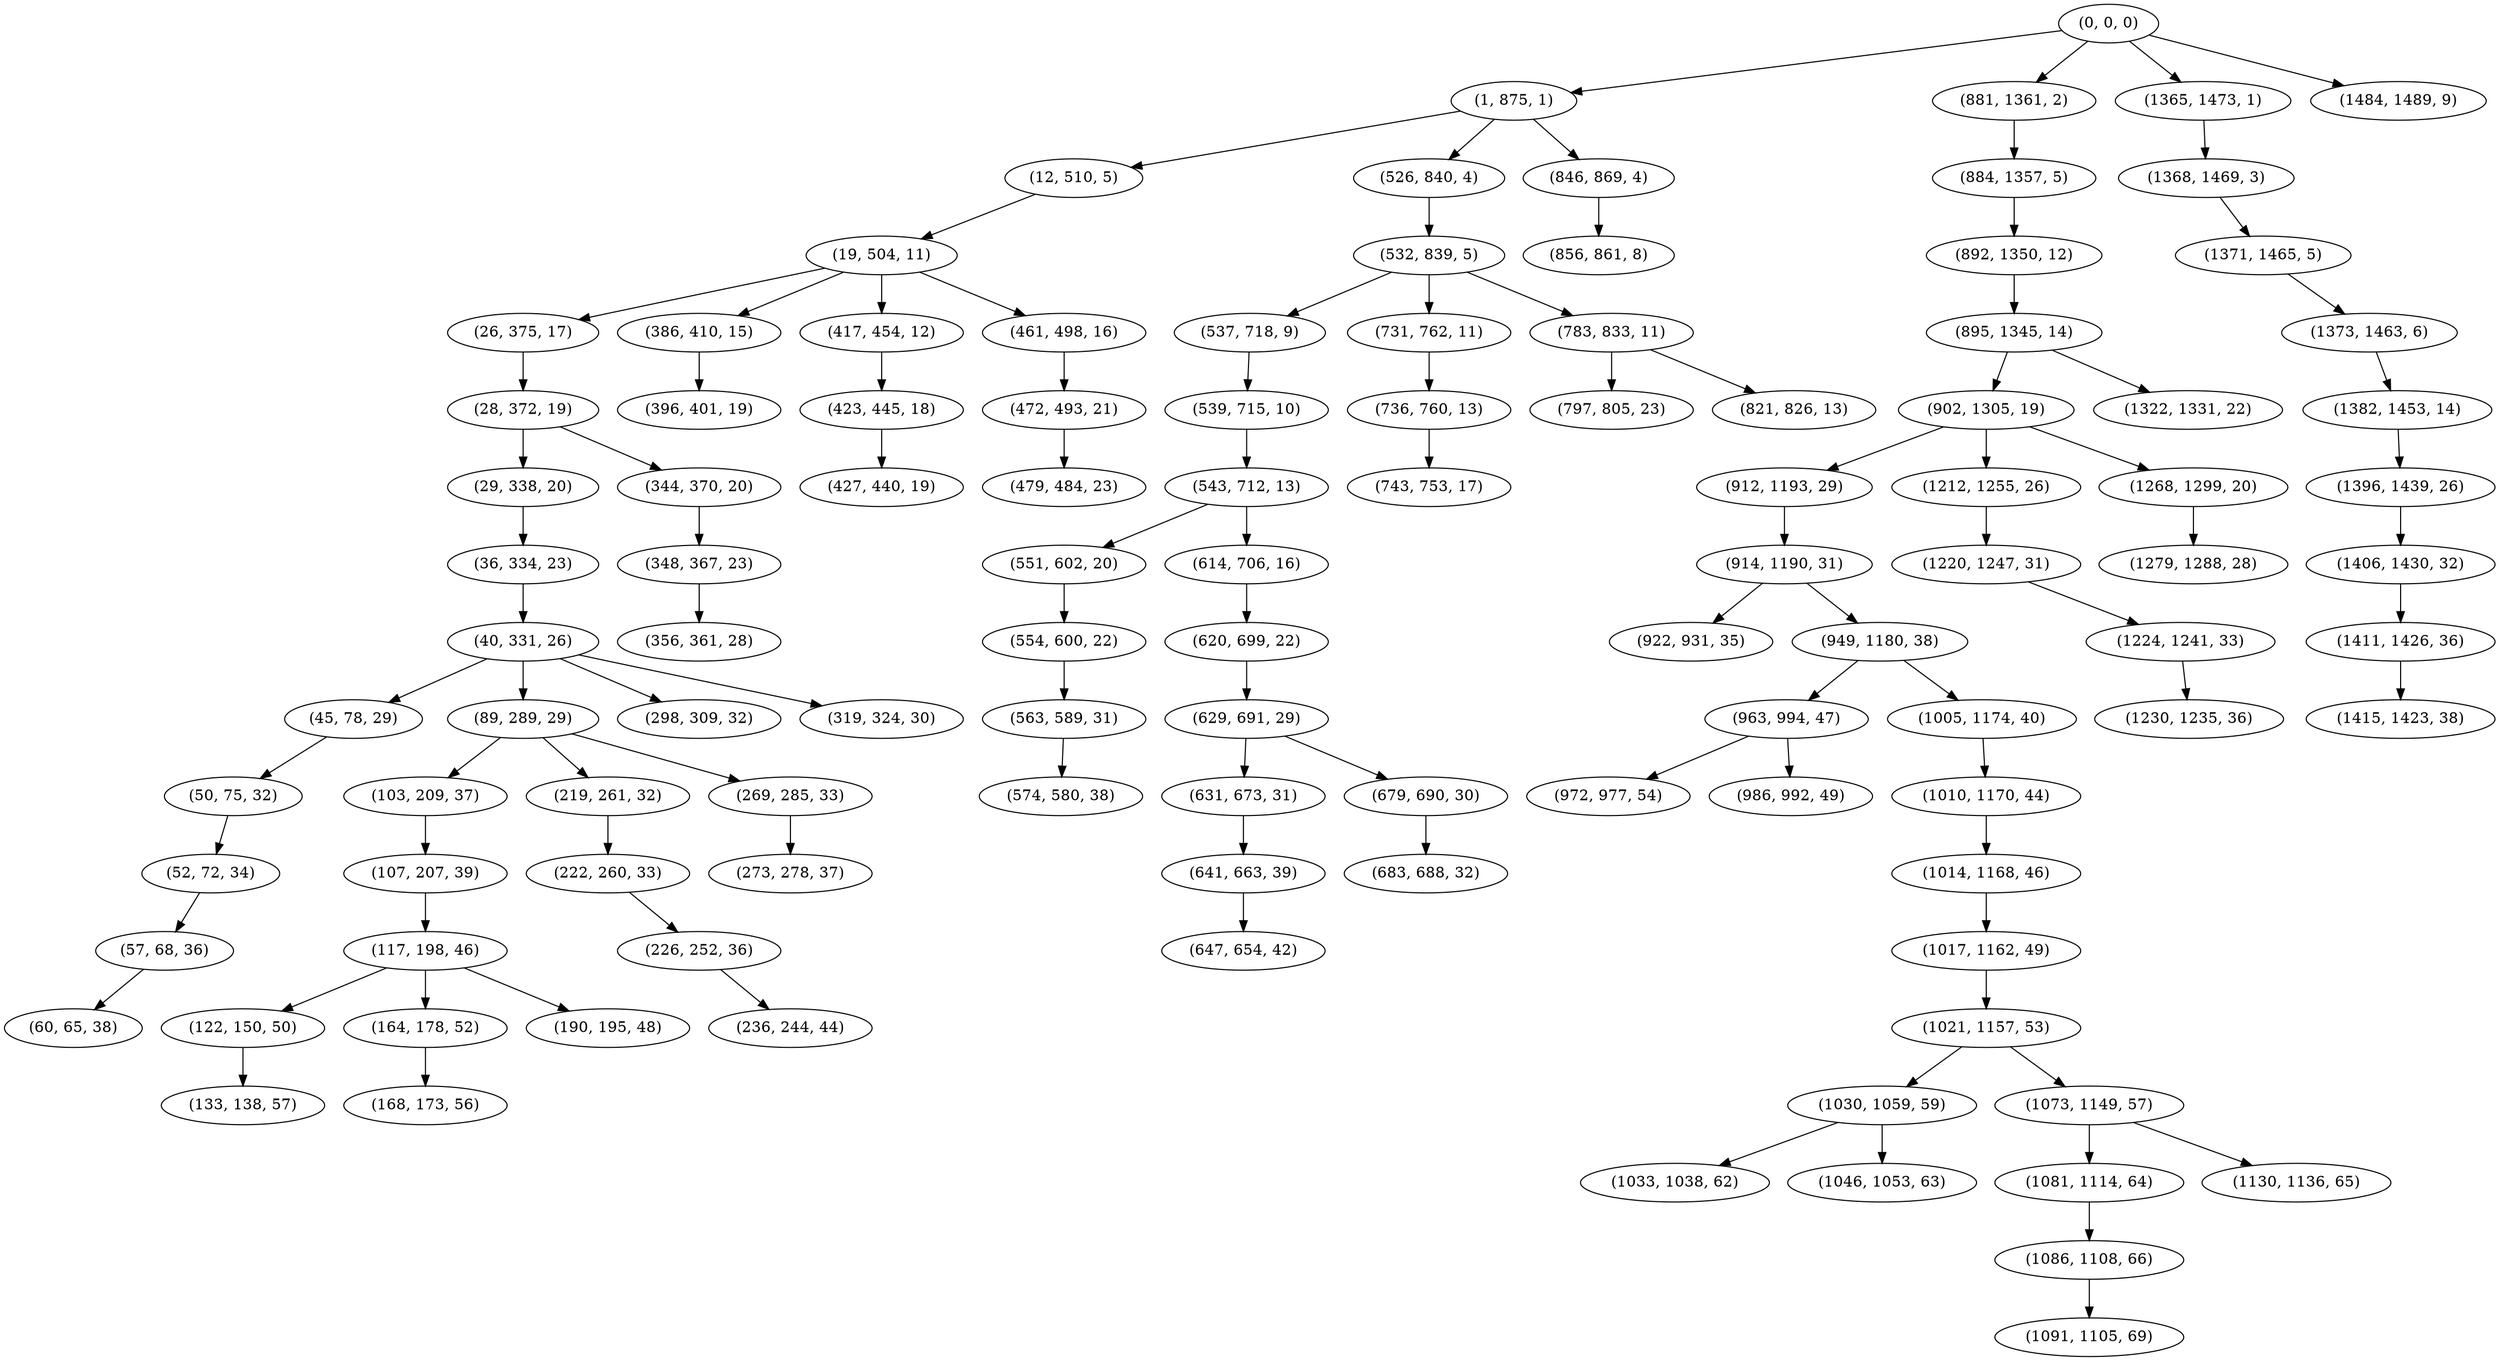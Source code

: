 digraph tree {
    "(0, 0, 0)";
    "(1, 875, 1)";
    "(12, 510, 5)";
    "(19, 504, 11)";
    "(26, 375, 17)";
    "(28, 372, 19)";
    "(29, 338, 20)";
    "(36, 334, 23)";
    "(40, 331, 26)";
    "(45, 78, 29)";
    "(50, 75, 32)";
    "(52, 72, 34)";
    "(57, 68, 36)";
    "(60, 65, 38)";
    "(89, 289, 29)";
    "(103, 209, 37)";
    "(107, 207, 39)";
    "(117, 198, 46)";
    "(122, 150, 50)";
    "(133, 138, 57)";
    "(164, 178, 52)";
    "(168, 173, 56)";
    "(190, 195, 48)";
    "(219, 261, 32)";
    "(222, 260, 33)";
    "(226, 252, 36)";
    "(236, 244, 44)";
    "(269, 285, 33)";
    "(273, 278, 37)";
    "(298, 309, 32)";
    "(319, 324, 30)";
    "(344, 370, 20)";
    "(348, 367, 23)";
    "(356, 361, 28)";
    "(386, 410, 15)";
    "(396, 401, 19)";
    "(417, 454, 12)";
    "(423, 445, 18)";
    "(427, 440, 19)";
    "(461, 498, 16)";
    "(472, 493, 21)";
    "(479, 484, 23)";
    "(526, 840, 4)";
    "(532, 839, 5)";
    "(537, 718, 9)";
    "(539, 715, 10)";
    "(543, 712, 13)";
    "(551, 602, 20)";
    "(554, 600, 22)";
    "(563, 589, 31)";
    "(574, 580, 38)";
    "(614, 706, 16)";
    "(620, 699, 22)";
    "(629, 691, 29)";
    "(631, 673, 31)";
    "(641, 663, 39)";
    "(647, 654, 42)";
    "(679, 690, 30)";
    "(683, 688, 32)";
    "(731, 762, 11)";
    "(736, 760, 13)";
    "(743, 753, 17)";
    "(783, 833, 11)";
    "(797, 805, 23)";
    "(821, 826, 13)";
    "(846, 869, 4)";
    "(856, 861, 8)";
    "(881, 1361, 2)";
    "(884, 1357, 5)";
    "(892, 1350, 12)";
    "(895, 1345, 14)";
    "(902, 1305, 19)";
    "(912, 1193, 29)";
    "(914, 1190, 31)";
    "(922, 931, 35)";
    "(949, 1180, 38)";
    "(963, 994, 47)";
    "(972, 977, 54)";
    "(986, 992, 49)";
    "(1005, 1174, 40)";
    "(1010, 1170, 44)";
    "(1014, 1168, 46)";
    "(1017, 1162, 49)";
    "(1021, 1157, 53)";
    "(1030, 1059, 59)";
    "(1033, 1038, 62)";
    "(1046, 1053, 63)";
    "(1073, 1149, 57)";
    "(1081, 1114, 64)";
    "(1086, 1108, 66)";
    "(1091, 1105, 69)";
    "(1130, 1136, 65)";
    "(1212, 1255, 26)";
    "(1220, 1247, 31)";
    "(1224, 1241, 33)";
    "(1230, 1235, 36)";
    "(1268, 1299, 20)";
    "(1279, 1288, 28)";
    "(1322, 1331, 22)";
    "(1365, 1473, 1)";
    "(1368, 1469, 3)";
    "(1371, 1465, 5)";
    "(1373, 1463, 6)";
    "(1382, 1453, 14)";
    "(1396, 1439, 26)";
    "(1406, 1430, 32)";
    "(1411, 1426, 36)";
    "(1415, 1423, 38)";
    "(1484, 1489, 9)";
    "(0, 0, 0)" -> "(1, 875, 1)";
    "(0, 0, 0)" -> "(881, 1361, 2)";
    "(0, 0, 0)" -> "(1365, 1473, 1)";
    "(0, 0, 0)" -> "(1484, 1489, 9)";
    "(1, 875, 1)" -> "(12, 510, 5)";
    "(1, 875, 1)" -> "(526, 840, 4)";
    "(1, 875, 1)" -> "(846, 869, 4)";
    "(12, 510, 5)" -> "(19, 504, 11)";
    "(19, 504, 11)" -> "(26, 375, 17)";
    "(19, 504, 11)" -> "(386, 410, 15)";
    "(19, 504, 11)" -> "(417, 454, 12)";
    "(19, 504, 11)" -> "(461, 498, 16)";
    "(26, 375, 17)" -> "(28, 372, 19)";
    "(28, 372, 19)" -> "(29, 338, 20)";
    "(28, 372, 19)" -> "(344, 370, 20)";
    "(29, 338, 20)" -> "(36, 334, 23)";
    "(36, 334, 23)" -> "(40, 331, 26)";
    "(40, 331, 26)" -> "(45, 78, 29)";
    "(40, 331, 26)" -> "(89, 289, 29)";
    "(40, 331, 26)" -> "(298, 309, 32)";
    "(40, 331, 26)" -> "(319, 324, 30)";
    "(45, 78, 29)" -> "(50, 75, 32)";
    "(50, 75, 32)" -> "(52, 72, 34)";
    "(52, 72, 34)" -> "(57, 68, 36)";
    "(57, 68, 36)" -> "(60, 65, 38)";
    "(89, 289, 29)" -> "(103, 209, 37)";
    "(89, 289, 29)" -> "(219, 261, 32)";
    "(89, 289, 29)" -> "(269, 285, 33)";
    "(103, 209, 37)" -> "(107, 207, 39)";
    "(107, 207, 39)" -> "(117, 198, 46)";
    "(117, 198, 46)" -> "(122, 150, 50)";
    "(117, 198, 46)" -> "(164, 178, 52)";
    "(117, 198, 46)" -> "(190, 195, 48)";
    "(122, 150, 50)" -> "(133, 138, 57)";
    "(164, 178, 52)" -> "(168, 173, 56)";
    "(219, 261, 32)" -> "(222, 260, 33)";
    "(222, 260, 33)" -> "(226, 252, 36)";
    "(226, 252, 36)" -> "(236, 244, 44)";
    "(269, 285, 33)" -> "(273, 278, 37)";
    "(344, 370, 20)" -> "(348, 367, 23)";
    "(348, 367, 23)" -> "(356, 361, 28)";
    "(386, 410, 15)" -> "(396, 401, 19)";
    "(417, 454, 12)" -> "(423, 445, 18)";
    "(423, 445, 18)" -> "(427, 440, 19)";
    "(461, 498, 16)" -> "(472, 493, 21)";
    "(472, 493, 21)" -> "(479, 484, 23)";
    "(526, 840, 4)" -> "(532, 839, 5)";
    "(532, 839, 5)" -> "(537, 718, 9)";
    "(532, 839, 5)" -> "(731, 762, 11)";
    "(532, 839, 5)" -> "(783, 833, 11)";
    "(537, 718, 9)" -> "(539, 715, 10)";
    "(539, 715, 10)" -> "(543, 712, 13)";
    "(543, 712, 13)" -> "(551, 602, 20)";
    "(543, 712, 13)" -> "(614, 706, 16)";
    "(551, 602, 20)" -> "(554, 600, 22)";
    "(554, 600, 22)" -> "(563, 589, 31)";
    "(563, 589, 31)" -> "(574, 580, 38)";
    "(614, 706, 16)" -> "(620, 699, 22)";
    "(620, 699, 22)" -> "(629, 691, 29)";
    "(629, 691, 29)" -> "(631, 673, 31)";
    "(629, 691, 29)" -> "(679, 690, 30)";
    "(631, 673, 31)" -> "(641, 663, 39)";
    "(641, 663, 39)" -> "(647, 654, 42)";
    "(679, 690, 30)" -> "(683, 688, 32)";
    "(731, 762, 11)" -> "(736, 760, 13)";
    "(736, 760, 13)" -> "(743, 753, 17)";
    "(783, 833, 11)" -> "(797, 805, 23)";
    "(783, 833, 11)" -> "(821, 826, 13)";
    "(846, 869, 4)" -> "(856, 861, 8)";
    "(881, 1361, 2)" -> "(884, 1357, 5)";
    "(884, 1357, 5)" -> "(892, 1350, 12)";
    "(892, 1350, 12)" -> "(895, 1345, 14)";
    "(895, 1345, 14)" -> "(902, 1305, 19)";
    "(895, 1345, 14)" -> "(1322, 1331, 22)";
    "(902, 1305, 19)" -> "(912, 1193, 29)";
    "(902, 1305, 19)" -> "(1212, 1255, 26)";
    "(902, 1305, 19)" -> "(1268, 1299, 20)";
    "(912, 1193, 29)" -> "(914, 1190, 31)";
    "(914, 1190, 31)" -> "(922, 931, 35)";
    "(914, 1190, 31)" -> "(949, 1180, 38)";
    "(949, 1180, 38)" -> "(963, 994, 47)";
    "(949, 1180, 38)" -> "(1005, 1174, 40)";
    "(963, 994, 47)" -> "(972, 977, 54)";
    "(963, 994, 47)" -> "(986, 992, 49)";
    "(1005, 1174, 40)" -> "(1010, 1170, 44)";
    "(1010, 1170, 44)" -> "(1014, 1168, 46)";
    "(1014, 1168, 46)" -> "(1017, 1162, 49)";
    "(1017, 1162, 49)" -> "(1021, 1157, 53)";
    "(1021, 1157, 53)" -> "(1030, 1059, 59)";
    "(1021, 1157, 53)" -> "(1073, 1149, 57)";
    "(1030, 1059, 59)" -> "(1033, 1038, 62)";
    "(1030, 1059, 59)" -> "(1046, 1053, 63)";
    "(1073, 1149, 57)" -> "(1081, 1114, 64)";
    "(1073, 1149, 57)" -> "(1130, 1136, 65)";
    "(1081, 1114, 64)" -> "(1086, 1108, 66)";
    "(1086, 1108, 66)" -> "(1091, 1105, 69)";
    "(1212, 1255, 26)" -> "(1220, 1247, 31)";
    "(1220, 1247, 31)" -> "(1224, 1241, 33)";
    "(1224, 1241, 33)" -> "(1230, 1235, 36)";
    "(1268, 1299, 20)" -> "(1279, 1288, 28)";
    "(1365, 1473, 1)" -> "(1368, 1469, 3)";
    "(1368, 1469, 3)" -> "(1371, 1465, 5)";
    "(1371, 1465, 5)" -> "(1373, 1463, 6)";
    "(1373, 1463, 6)" -> "(1382, 1453, 14)";
    "(1382, 1453, 14)" -> "(1396, 1439, 26)";
    "(1396, 1439, 26)" -> "(1406, 1430, 32)";
    "(1406, 1430, 32)" -> "(1411, 1426, 36)";
    "(1411, 1426, 36)" -> "(1415, 1423, 38)";
}

